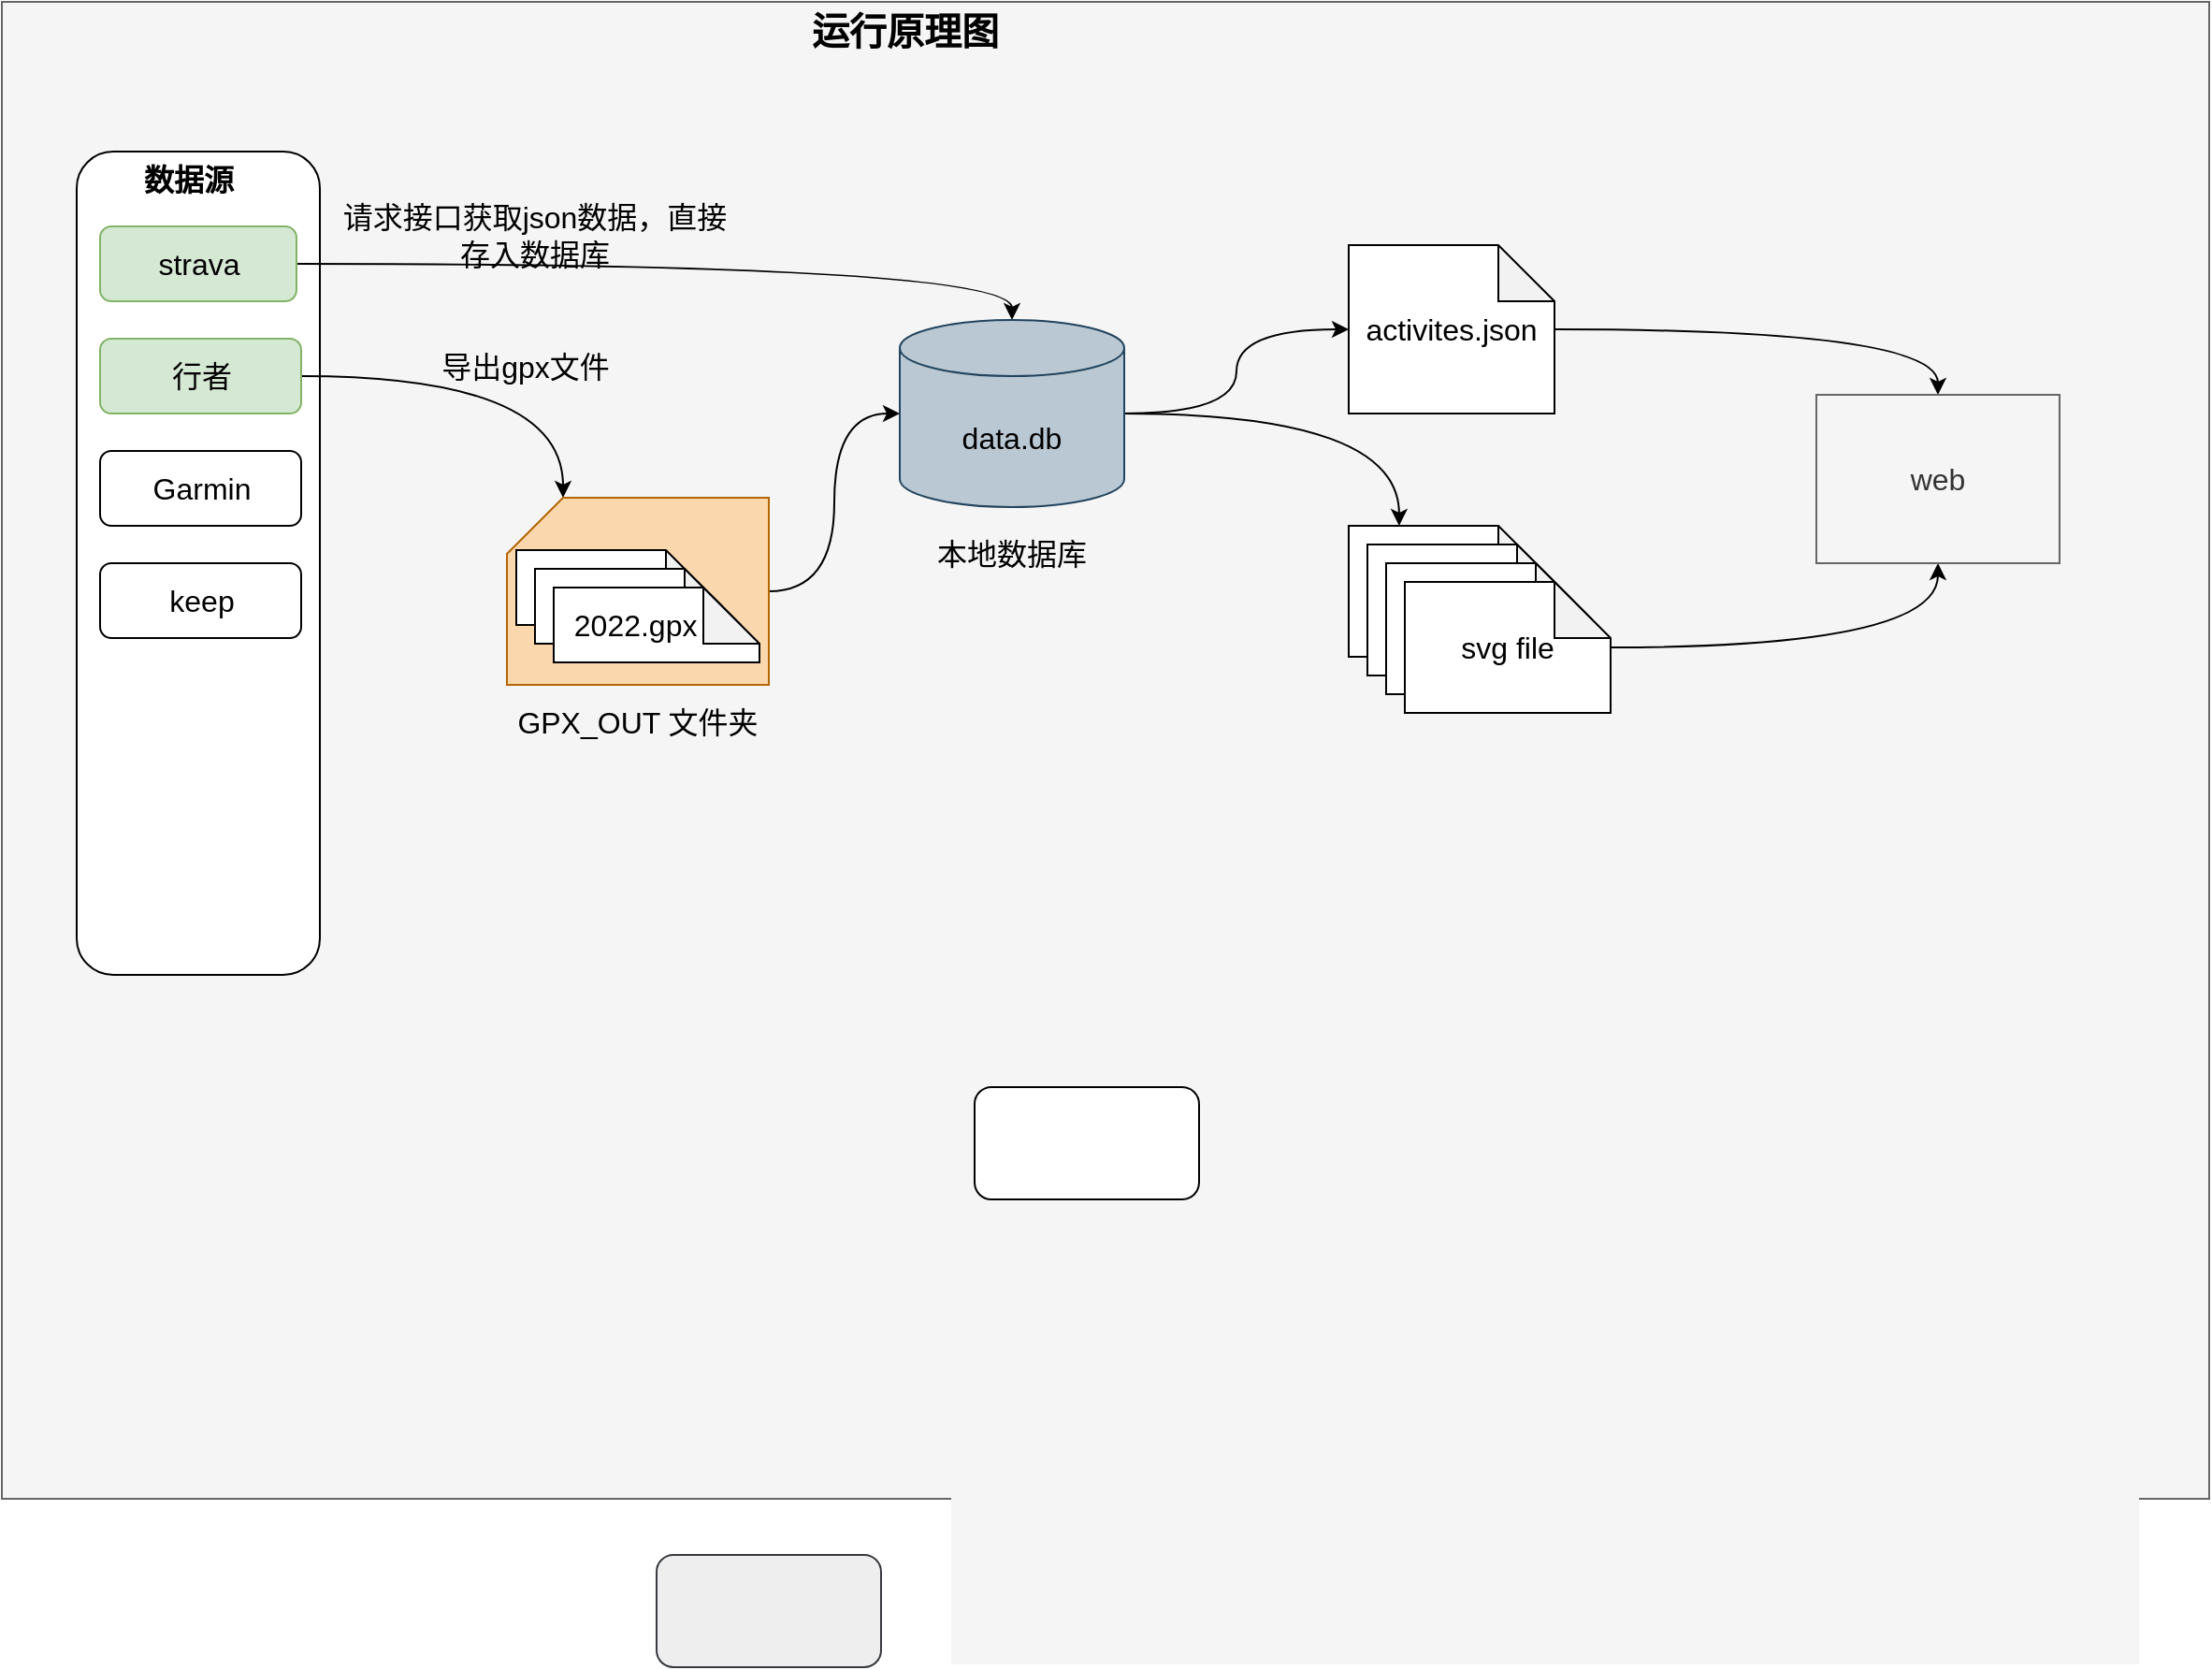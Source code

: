 <mxfile version="15.5.4" type="embed"><diagram id="mZNgoUtzMTcvy0qBFK4C" name="第 1 页"><mxGraphModel dx="2346" dy="1121" grid="1" gridSize="10" guides="1" tooltips="1" connect="1" arrows="1" fold="1" page="1" pageScale="1" pageWidth="827" pageHeight="1169" background="#FFFFFF" math="0" shadow="0"><root><mxCell id="0"/><mxCell id="1" parent="0"/><mxCell id="4" value="" style="rounded=0;whiteSpace=wrap;html=1;fontSize=20;fillColor=#f5f5f5;strokeColor=#666666;fontColor=#333333;" vertex="1" parent="1"><mxGeometry x="-100" y="40" width="1180" height="800" as="geometry"/></mxCell><mxCell id="CBJ-4ZSiSI2ZfZfj26DY-1" value="" style="rounded=1;whiteSpace=wrap;html=1;" parent="1" vertex="1"><mxGeometry x="-60" y="120" width="130" height="440" as="geometry"/></mxCell><mxCell id="CBJ-4ZSiSI2ZfZfj26DY-2" value="数据源" style="text;html=1;strokeColor=none;fillColor=none;align=center;verticalAlign=middle;whiteSpace=wrap;rounded=0;fontStyle=1;fontSize=16;" parent="1" vertex="1"><mxGeometry x="-30" y="120" width="60" height="30" as="geometry"/></mxCell><mxCell id="CBJ-4ZSiSI2ZfZfj26DY-10" value="" style="edgeStyle=orthogonalEdgeStyle;orthogonalLoop=1;jettySize=auto;html=1;fontSize=16;curved=1;" parent="1" source="CBJ-4ZSiSI2ZfZfj26DY-3" target="CBJ-4ZSiSI2ZfZfj26DY-7" edge="1"><mxGeometry relative="1" as="geometry"><mxPoint x="130" y="180" as="targetPoint"/></mxGeometry></mxCell><mxCell id="CBJ-4ZSiSI2ZfZfj26DY-3" value="strava" style="rounded=1;whiteSpace=wrap;html=1;fontSize=16;fillColor=#d5e8d4;strokeColor=#82b366;" parent="1" vertex="1"><mxGeometry x="-47.5" y="160" width="105" height="40" as="geometry"/></mxCell><mxCell id="CBJ-4ZSiSI2ZfZfj26DY-15" value="" style="edgeStyle=orthogonalEdgeStyle;curved=1;orthogonalLoop=1;jettySize=auto;html=1;fontSize=16;entryX=0;entryY=0;entryDx=30;entryDy=0;entryPerimeter=0;" parent="1" source="CBJ-4ZSiSI2ZfZfj26DY-4" target="CBJ-4ZSiSI2ZfZfj26DY-12" edge="1"><mxGeometry relative="1" as="geometry"><mxPoint x="133.75" y="240" as="targetPoint"/></mxGeometry></mxCell><mxCell id="CBJ-4ZSiSI2ZfZfj26DY-4" value="行者" style="rounded=1;whiteSpace=wrap;html=1;fontSize=16;fillColor=#d5e8d4;strokeColor=#82b366;" parent="1" vertex="1"><mxGeometry x="-47.5" y="220" width="107.5" height="40" as="geometry"/></mxCell><mxCell id="CBJ-4ZSiSI2ZfZfj26DY-5" value="keep" style="rounded=1;whiteSpace=wrap;html=1;fontSize=16;" parent="1" vertex="1"><mxGeometry x="-47.5" y="340" width="107.5" height="40" as="geometry"/></mxCell><mxCell id="CBJ-4ZSiSI2ZfZfj26DY-6" value="Garmin" style="rounded=1;whiteSpace=wrap;html=1;fontSize=16;" parent="1" vertex="1"><mxGeometry x="-47.5" y="280" width="107.5" height="40" as="geometry"/></mxCell><mxCell id="CBJ-4ZSiSI2ZfZfj26DY-24" value="" style="edgeStyle=orthogonalEdgeStyle;curved=1;orthogonalLoop=1;jettySize=auto;html=1;fontSize=16;entryX=0;entryY=0.5;entryDx=0;entryDy=0;entryPerimeter=0;" parent="1" source="CBJ-4ZSiSI2ZfZfj26DY-7" target="CBJ-4ZSiSI2ZfZfj26DY-17" edge="1"><mxGeometry relative="1" as="geometry"><mxPoint x="580" y="260" as="targetPoint"/></mxGeometry></mxCell><mxCell id="CBJ-4ZSiSI2ZfZfj26DY-26" value="" style="edgeStyle=orthogonalEdgeStyle;curved=1;orthogonalLoop=1;jettySize=auto;html=1;fontSize=16;entryX=0.245;entryY=0;entryDx=0;entryDy=0;entryPerimeter=0;" parent="1" source="CBJ-4ZSiSI2ZfZfj26DY-7" target="CBJ-4ZSiSI2ZfZfj26DY-19" edge="1"><mxGeometry relative="1" as="geometry"><mxPoint x="600" y="260" as="targetPoint"/></mxGeometry></mxCell><mxCell id="CBJ-4ZSiSI2ZfZfj26DY-7" value="data.db" style="shape=cylinder3;whiteSpace=wrap;html=1;boundedLbl=1;backgroundOutline=1;size=15;fontSize=16;fillColor=#bac8d3;strokeColor=#23445d;" parent="1" vertex="1"><mxGeometry x="380" y="210" width="120" height="100" as="geometry"/></mxCell><mxCell id="CBJ-4ZSiSI2ZfZfj26DY-8" value="本地数据库" style="text;html=1;strokeColor=none;fillColor=none;align=center;verticalAlign=middle;whiteSpace=wrap;rounded=0;fontSize=16;" parent="1" vertex="1"><mxGeometry x="395" y="320" width="90" height="30" as="geometry"/></mxCell><mxCell id="CBJ-4ZSiSI2ZfZfj26DY-11" value="请求接口获取json数据，直接存入数据库" style="text;html=1;strokeColor=none;fillColor=none;align=center;verticalAlign=middle;whiteSpace=wrap;rounded=0;fontSize=16;" parent="1" vertex="1"><mxGeometry x="80" y="150" width="210" height="30" as="geometry"/></mxCell><mxCell id="CBJ-4ZSiSI2ZfZfj26DY-18" value="" style="edgeStyle=orthogonalEdgeStyle;curved=1;orthogonalLoop=1;jettySize=auto;html=1;fontSize=16;entryX=0;entryY=0.5;entryDx=0;entryDy=0;entryPerimeter=0;" parent="1" source="CBJ-4ZSiSI2ZfZfj26DY-12" target="CBJ-4ZSiSI2ZfZfj26DY-7" edge="1"><mxGeometry relative="1" as="geometry"/></mxCell><mxCell id="CBJ-4ZSiSI2ZfZfj26DY-12" value="" style="shape=card;whiteSpace=wrap;html=1;fontSize=16;fillColor=#fad7ac;strokeColor=#b46504;" parent="1" vertex="1"><mxGeometry x="170" y="305" width="140" height="100" as="geometry"/></mxCell><mxCell id="CBJ-4ZSiSI2ZfZfj26DY-13" value="GPX_OUT 文件夹" style="text;html=1;strokeColor=none;fillColor=none;align=center;verticalAlign=middle;whiteSpace=wrap;rounded=0;fontSize=16;" parent="1" vertex="1"><mxGeometry x="165" y="410" width="150" height="30" as="geometry"/></mxCell><mxCell id="CBJ-4ZSiSI2ZfZfj26DY-16" value="导出gpx文件" style="text;html=1;strokeColor=none;fillColor=none;align=center;verticalAlign=middle;whiteSpace=wrap;rounded=0;fontSize=16;" parent="1" vertex="1"><mxGeometry x="110" y="220" width="140" height="30" as="geometry"/></mxCell><mxCell id="CBJ-4ZSiSI2ZfZfj26DY-31" value="" style="edgeStyle=orthogonalEdgeStyle;curved=1;orthogonalLoop=1;jettySize=auto;html=1;fontSize=16;entryX=0.5;entryY=0;entryDx=0;entryDy=0;" parent="1" source="CBJ-4ZSiSI2ZfZfj26DY-17" target="CBJ-4ZSiSI2ZfZfj26DY-27" edge="1"><mxGeometry relative="1" as="geometry"><mxPoint x="805" y="215" as="targetPoint"/></mxGeometry></mxCell><mxCell id="CBJ-4ZSiSI2ZfZfj26DY-17" value="activites.json" style="shape=note;whiteSpace=wrap;html=1;backgroundOutline=1;darkOpacity=0.05;fontSize=16;" parent="1" vertex="1"><mxGeometry x="620" y="170" width="110" height="90" as="geometry"/></mxCell><mxCell id="CBJ-4ZSiSI2ZfZfj26DY-19" value="svg file" style="shape=note;whiteSpace=wrap;html=1;backgroundOutline=1;darkOpacity=0.05;fontSize=16;" parent="1" vertex="1"><mxGeometry x="620" y="320" width="110" height="70" as="geometry"/></mxCell><mxCell id="CBJ-4ZSiSI2ZfZfj26DY-20" value="svg file" style="shape=note;whiteSpace=wrap;html=1;backgroundOutline=1;darkOpacity=0.05;fontSize=16;" parent="1" vertex="1"><mxGeometry x="630" y="330" width="110" height="70" as="geometry"/></mxCell><mxCell id="CBJ-4ZSiSI2ZfZfj26DY-21" value="svg file" style="shape=note;whiteSpace=wrap;html=1;backgroundOutline=1;darkOpacity=0.05;fontSize=16;" parent="1" vertex="1"><mxGeometry x="640" y="340" width="110" height="70" as="geometry"/></mxCell><mxCell id="CBJ-4ZSiSI2ZfZfj26DY-29" value="" style="edgeStyle=orthogonalEdgeStyle;curved=1;orthogonalLoop=1;jettySize=auto;html=1;fontSize=16;" parent="1" source="CBJ-4ZSiSI2ZfZfj26DY-22" target="CBJ-4ZSiSI2ZfZfj26DY-27" edge="1"><mxGeometry relative="1" as="geometry"><mxPoint x="855" y="385" as="targetPoint"/></mxGeometry></mxCell><mxCell id="CBJ-4ZSiSI2ZfZfj26DY-22" value="svg file" style="shape=note;whiteSpace=wrap;html=1;backgroundOutline=1;darkOpacity=0.05;fontSize=16;" parent="1" vertex="1"><mxGeometry x="650" y="350" width="110" height="70" as="geometry"/></mxCell><mxCell id="CBJ-4ZSiSI2ZfZfj26DY-27" value="web" style="rounded=0;whiteSpace=wrap;html=1;fontSize=16;fillColor=#f5f5f5;strokeColor=#666666;fontColor=#333333;" parent="1" vertex="1"><mxGeometry x="870" y="250" width="130" height="90" as="geometry"/></mxCell><mxCell id="CBJ-4ZSiSI2ZfZfj26DY-32" value="&amp;nbsp; 2022.gpx" style="shape=note;whiteSpace=wrap;html=1;backgroundOutline=1;darkOpacity=0.05;fontSize=16;align=left;" parent="1" vertex="1"><mxGeometry x="175" y="333" width="110" height="40" as="geometry"/></mxCell><mxCell id="CBJ-4ZSiSI2ZfZfj26DY-33" value="&amp;nbsp; 2022.gpx" style="shape=note;whiteSpace=wrap;html=1;backgroundOutline=1;darkOpacity=0.05;fontSize=16;align=left;" parent="1" vertex="1"><mxGeometry x="185" y="343" width="110" height="40" as="geometry"/></mxCell><mxCell id="CBJ-4ZSiSI2ZfZfj26DY-34" value="&amp;nbsp; 2022.gpx" style="shape=note;whiteSpace=wrap;html=1;backgroundOutline=1;darkOpacity=0.05;fontSize=16;align=left;" parent="1" vertex="1"><mxGeometry x="195" y="353" width="110" height="40" as="geometry"/></mxCell><mxCell id="2" value="" style="rounded=1;whiteSpace=wrap;html=1;" vertex="1" parent="1"><mxGeometry x="420" y="620" width="120" height="60" as="geometry"/></mxCell><mxCell id="3" value="运行原理图" style="text;html=1;strokeColor=none;fillColor=none;align=center;verticalAlign=middle;whiteSpace=wrap;rounded=0;fontStyle=1;fontSize=20;" vertex="1" parent="1"><mxGeometry x="320" y="40" width="126" height="30" as="geometry"/></mxCell><mxCell id="5" value="" style="rounded=1;whiteSpace=wrap;html=1;fontSize=20;fillColor=#eeeeee;strokeColor=#36393d;" vertex="1" parent="1"><mxGeometry x="250" y="870" width="120" height="60" as="geometry"/></mxCell></root></mxGraphModel></diagram></mxfile>